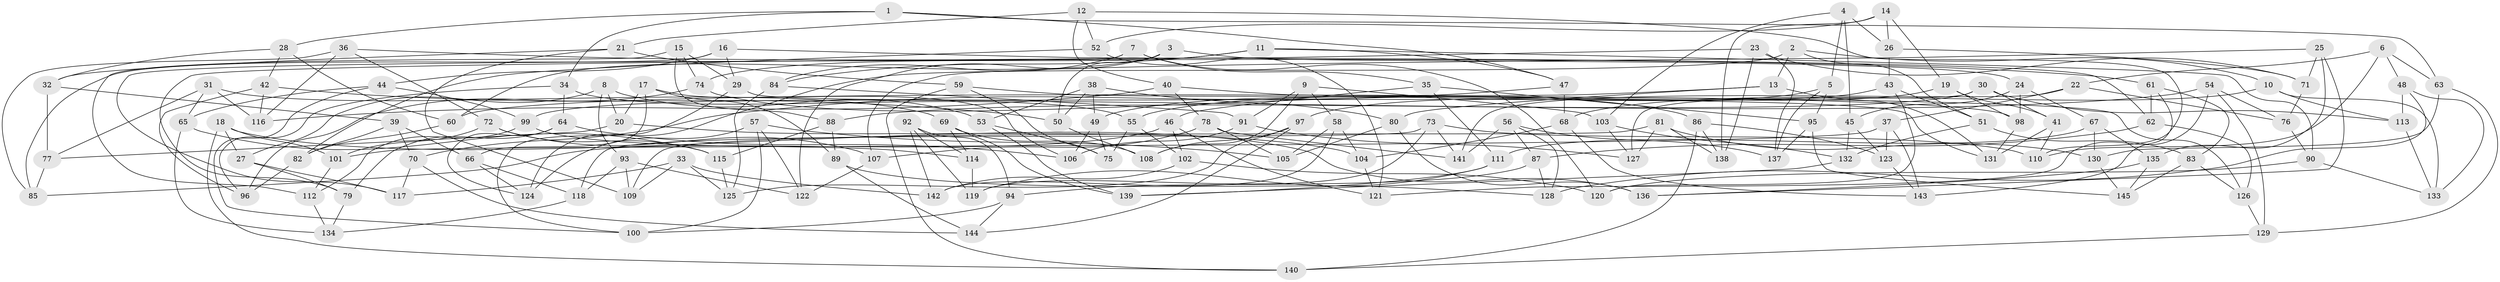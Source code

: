 // Generated by graph-tools (version 1.1) at 2025/57/03/09/25 04:57:06]
// undirected, 145 vertices, 290 edges
graph export_dot {
graph [start="1"]
  node [color=gray90,style=filled];
  1;
  2;
  3;
  4;
  5;
  6;
  7;
  8;
  9;
  10;
  11;
  12;
  13;
  14;
  15;
  16;
  17;
  18;
  19;
  20;
  21;
  22;
  23;
  24;
  25;
  26;
  27;
  28;
  29;
  30;
  31;
  32;
  33;
  34;
  35;
  36;
  37;
  38;
  39;
  40;
  41;
  42;
  43;
  44;
  45;
  46;
  47;
  48;
  49;
  50;
  51;
  52;
  53;
  54;
  55;
  56;
  57;
  58;
  59;
  60;
  61;
  62;
  63;
  64;
  65;
  66;
  67;
  68;
  69;
  70;
  71;
  72;
  73;
  74;
  75;
  76;
  77;
  78;
  79;
  80;
  81;
  82;
  83;
  84;
  85;
  86;
  87;
  88;
  89;
  90;
  91;
  92;
  93;
  94;
  95;
  96;
  97;
  98;
  99;
  100;
  101;
  102;
  103;
  104;
  105;
  106;
  107;
  108;
  109;
  110;
  111;
  112;
  113;
  114;
  115;
  116;
  117;
  118;
  119;
  120;
  121;
  122;
  123;
  124;
  125;
  126;
  127;
  128;
  129;
  130;
  131;
  132;
  133;
  134;
  135;
  136;
  137;
  138;
  139;
  140;
  141;
  142;
  143;
  144;
  145;
  1 -- 34;
  1 -- 28;
  1 -- 47;
  1 -- 63;
  2 -- 10;
  2 -- 51;
  2 -- 13;
  2 -- 124;
  3 -- 24;
  3 -- 50;
  3 -- 122;
  3 -- 60;
  4 -- 26;
  4 -- 103;
  4 -- 5;
  4 -- 45;
  5 -- 49;
  5 -- 95;
  5 -- 137;
  6 -- 22;
  6 -- 48;
  6 -- 110;
  6 -- 63;
  7 -- 35;
  7 -- 117;
  7 -- 120;
  7 -- 84;
  8 -- 20;
  8 -- 27;
  8 -- 53;
  8 -- 93;
  9 -- 108;
  9 -- 103;
  9 -- 58;
  9 -- 91;
  10 -- 113;
  10 -- 133;
  10 -- 68;
  11 -- 47;
  11 -- 74;
  11 -- 90;
  11 -- 84;
  12 -- 110;
  12 -- 40;
  12 -- 21;
  12 -- 52;
  13 -- 80;
  13 -- 131;
  13 -- 60;
  14 -- 19;
  14 -- 138;
  14 -- 26;
  14 -- 52;
  15 -- 112;
  15 -- 29;
  15 -- 88;
  15 -- 74;
  16 -- 62;
  16 -- 85;
  16 -- 29;
  16 -- 44;
  17 -- 66;
  17 -- 106;
  17 -- 89;
  17 -- 20;
  18 -- 101;
  18 -- 27;
  18 -- 140;
  18 -- 136;
  19 -- 98;
  19 -- 97;
  19 -- 41;
  20 -- 104;
  20 -- 77;
  21 -- 109;
  21 -- 59;
  21 -- 32;
  22 -- 76;
  22 -- 37;
  22 -- 141;
  23 -- 137;
  23 -- 79;
  23 -- 71;
  23 -- 138;
  24 -- 98;
  24 -- 45;
  24 -- 67;
  25 -- 71;
  25 -- 136;
  25 -- 107;
  25 -- 135;
  26 -- 43;
  26 -- 71;
  27 -- 117;
  27 -- 79;
  28 -- 42;
  28 -- 60;
  28 -- 32;
  29 -- 131;
  29 -- 100;
  30 -- 41;
  30 -- 127;
  30 -- 113;
  30 -- 99;
  31 -- 77;
  31 -- 116;
  31 -- 65;
  31 -- 69;
  32 -- 39;
  32 -- 77;
  33 -- 142;
  33 -- 117;
  33 -- 125;
  33 -- 109;
  34 -- 55;
  34 -- 64;
  34 -- 96;
  35 -- 46;
  35 -- 111;
  35 -- 95;
  36 -- 85;
  36 -- 61;
  36 -- 116;
  36 -- 72;
  37 -- 101;
  37 -- 123;
  37 -- 143;
  38 -- 49;
  38 -- 80;
  38 -- 53;
  38 -- 50;
  39 -- 82;
  39 -- 70;
  39 -- 66;
  40 -- 126;
  40 -- 116;
  40 -- 78;
  41 -- 110;
  41 -- 131;
  42 -- 96;
  42 -- 116;
  42 -- 50;
  43 -- 51;
  43 -- 120;
  43 -- 55;
  44 -- 100;
  44 -- 65;
  44 -- 99;
  45 -- 123;
  45 -- 132;
  46 -- 102;
  46 -- 85;
  46 -- 121;
  47 -- 68;
  47 -- 70;
  48 -- 128;
  48 -- 113;
  48 -- 133;
  49 -- 75;
  49 -- 106;
  50 -- 108;
  51 -- 132;
  51 -- 83;
  52 -- 82;
  52 -- 121;
  53 -- 139;
  53 -- 75;
  54 -- 121;
  54 -- 88;
  54 -- 129;
  54 -- 76;
  55 -- 102;
  55 -- 75;
  56 -- 87;
  56 -- 137;
  56 -- 128;
  56 -- 141;
  57 -- 122;
  57 -- 105;
  57 -- 124;
  57 -- 100;
  58 -- 105;
  58 -- 104;
  58 -- 142;
  59 -- 98;
  59 -- 140;
  59 -- 75;
  60 -- 82;
  61 -- 143;
  61 -- 83;
  61 -- 62;
  62 -- 126;
  62 -- 87;
  63 -- 129;
  63 -- 130;
  64 -- 79;
  64 -- 124;
  64 -- 106;
  65 -- 134;
  65 -- 115;
  66 -- 118;
  66 -- 124;
  67 -- 111;
  67 -- 135;
  67 -- 130;
  68 -- 104;
  68 -- 143;
  69 -- 108;
  69 -- 114;
  69 -- 139;
  70 -- 144;
  70 -- 117;
  71 -- 76;
  72 -- 101;
  72 -- 107;
  72 -- 115;
  73 -- 110;
  73 -- 118;
  73 -- 141;
  73 -- 119;
  74 -- 86;
  74 -- 96;
  76 -- 90;
  77 -- 85;
  78 -- 107;
  78 -- 141;
  78 -- 105;
  79 -- 134;
  80 -- 136;
  80 -- 105;
  81 -- 127;
  81 -- 109;
  81 -- 130;
  81 -- 138;
  82 -- 96;
  83 -- 145;
  83 -- 126;
  84 -- 125;
  84 -- 91;
  86 -- 140;
  86 -- 138;
  86 -- 123;
  87 -- 128;
  87 -- 94;
  88 -- 89;
  88 -- 115;
  89 -- 144;
  89 -- 128;
  90 -- 133;
  90 -- 120;
  91 -- 106;
  91 -- 127;
  92 -- 94;
  92 -- 114;
  92 -- 119;
  92 -- 142;
  93 -- 122;
  93 -- 109;
  93 -- 118;
  94 -- 144;
  94 -- 100;
  95 -- 137;
  95 -- 145;
  97 -- 108;
  97 -- 144;
  97 -- 125;
  98 -- 131;
  99 -- 112;
  99 -- 114;
  101 -- 112;
  102 -- 142;
  102 -- 120;
  103 -- 132;
  103 -- 127;
  104 -- 121;
  107 -- 122;
  111 -- 119;
  111 -- 139;
  112 -- 134;
  113 -- 133;
  114 -- 119;
  115 -- 125;
  118 -- 134;
  123 -- 143;
  126 -- 129;
  129 -- 140;
  130 -- 145;
  132 -- 139;
  135 -- 136;
  135 -- 145;
}
